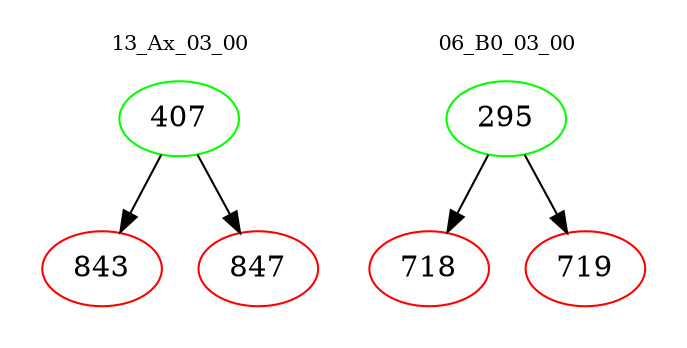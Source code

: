 digraph{
subgraph cluster_0 {
color = white
label = "13_Ax_03_00";
fontsize=10;
T0_407 [label="407", color="green"]
T0_407 -> T0_843 [color="black"]
T0_843 [label="843", color="red"]
T0_407 -> T0_847 [color="black"]
T0_847 [label="847", color="red"]
}
subgraph cluster_1 {
color = white
label = "06_B0_03_00";
fontsize=10;
T1_295 [label="295", color="green"]
T1_295 -> T1_718 [color="black"]
T1_718 [label="718", color="red"]
T1_295 -> T1_719 [color="black"]
T1_719 [label="719", color="red"]
}
}
